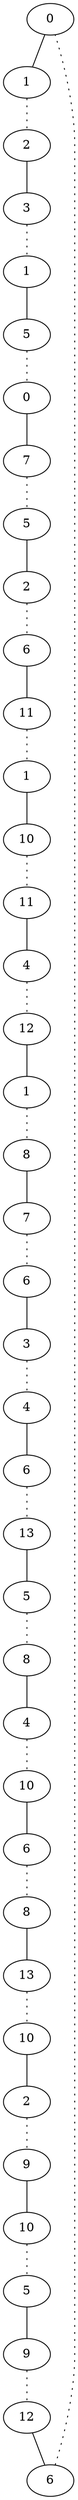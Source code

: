 graph {
a0 -- a1;
a1 -- a2 [style=dotted];
a2 -- a3;
a3 -- a4 [style=dotted];
a4 -- a5;
a5 -- a6 [style=dotted];
a6 -- a7;
a7 -- a8 [style=dotted];
a8 -- a9;
a9 -- a10 [style=dotted];
a10 -- a11;
a11 -- a12 [style=dotted];
a12 -- a13;
a13 -- a14 [style=dotted];
a14 -- a15;
a15 -- a16 [style=dotted];
a16 -- a17;
a17 -- a18 [style=dotted];
a18 -- a19;
a19 -- a20 [style=dotted];
a20 -- a21;
a21 -- a22 [style=dotted];
a22 -- a23;
a23 -- a24 [style=dotted];
a24 -- a25;
a25 -- a26 [style=dotted];
a26 -- a27;
a27 -- a28 [style=dotted];
a28 -- a29;
a29 -- a30 [style=dotted];
a30 -- a31;
a31 -- a32 [style=dotted];
a32 -- a33;
a33 -- a34 [style=dotted];
a34 -- a35;
a35 -- a36 [style=dotted];
a36 -- a37;
a37 -- a38 [style=dotted];
a38 -- a39;
a39 -- a0 [style=dotted];
a0[label=0];
a1[label=1];
a2[label=2];
a3[label=3];
a4[label=1];
a5[label=5];
a6[label=0];
a7[label=7];
a8[label=5];
a9[label=2];
a10[label=6];
a11[label=11];
a12[label=1];
a13[label=10];
a14[label=11];
a15[label=4];
a16[label=12];
a17[label=1];
a18[label=8];
a19[label=7];
a20[label=6];
a21[label=3];
a22[label=4];
a23[label=6];
a24[label=13];
a25[label=5];
a26[label=8];
a27[label=4];
a28[label=10];
a29[label=6];
a30[label=8];
a31[label=13];
a32[label=10];
a33[label=2];
a34[label=9];
a35[label=10];
a36[label=5];
a37[label=9];
a38[label=12];
a39[label=6];
}
